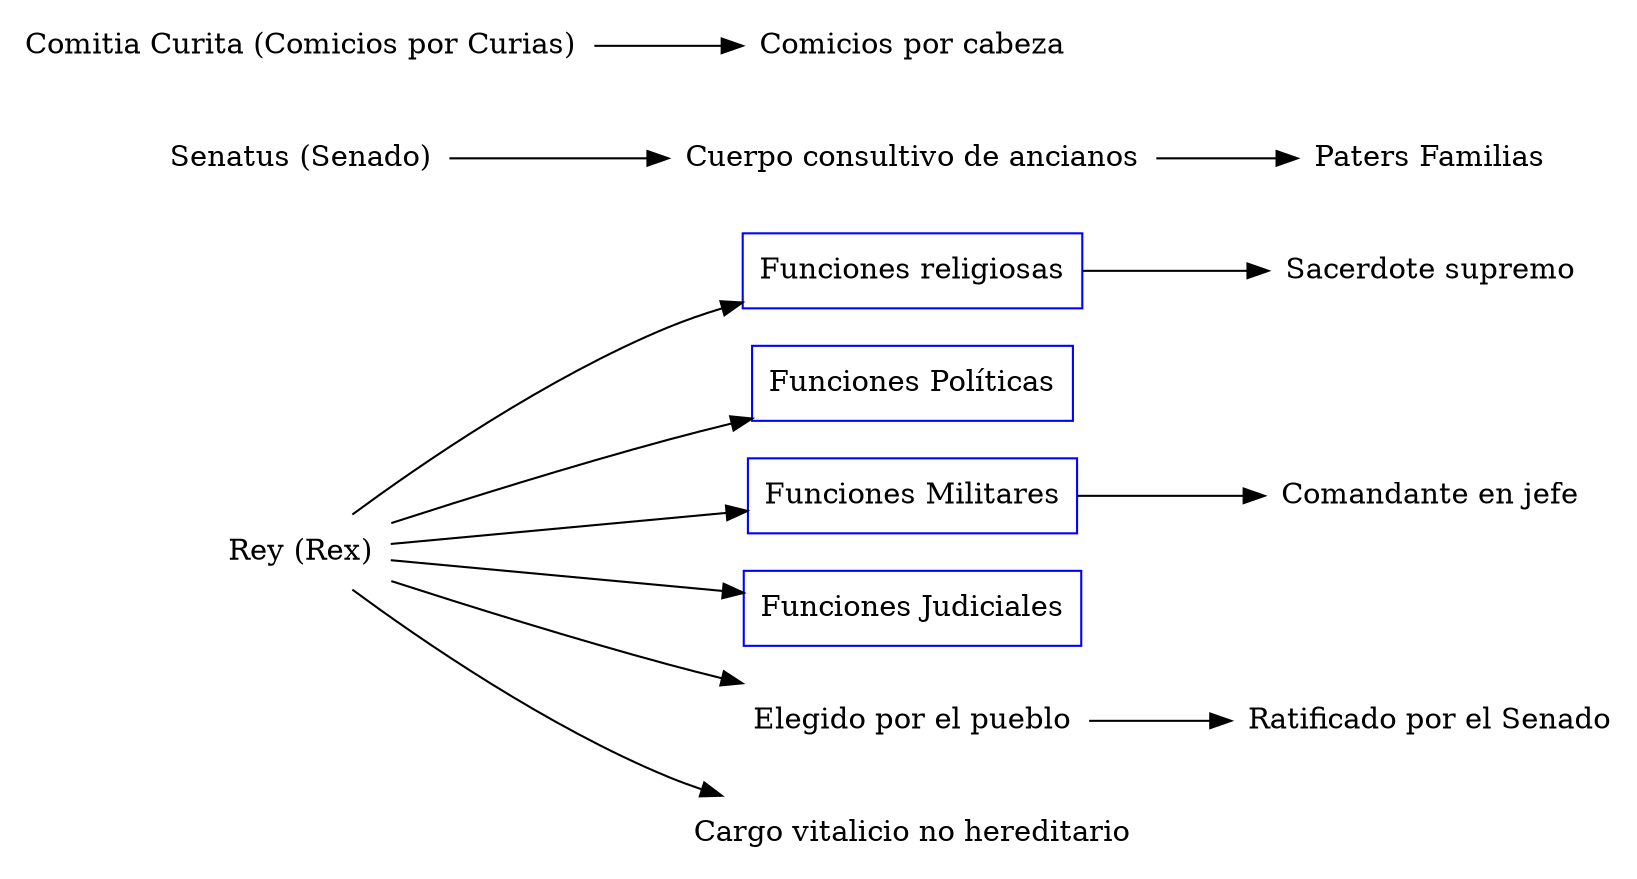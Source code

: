digraph {
  rankdir=LR;
  "Rey (Rex)"[shape=box][color=white]
  "Senatus (Senado)"[shape=box][color=white]
  "Comitia Curita (Comicios por Curias)"[shape=box][color=white]
  "Funciones religiosas"[shape=box][color=blue]
  "Funciones Políticas"[shape=box][color=blue]
  "Funciones Militares"[shape=box][color=blue]
  "Funciones Judiciales"[shape=box][color=blue]
  "Sacerdote supremo"[shape=box][color=white]
  "Comandante en jefe"[shape=box][color=white]
  "Elegido por el pueblo"[shape=box][color=white]
  "Ratificado por el Senado"[shape=box][color=white]
  "Cargo vitalicio no hereditario"[shape=box][color=white]
  "Cuerpo consultivo de ancianos"[shape=box][color=white]
  "Paters Familias"[shape=box][color=white]
  "Comicios por cabeza"[shape=box][color=white]
  "Rey (Rex)"->"Funciones religiosas"[color=black]
  "Rey (Rex)"->"Funciones Políticas"[color=black]
  "Rey (Rex)"->"Funciones Militares"[color=black]
  "Rey (Rex)"->"Funciones Judiciales"[color=black]
  "Funciones Militares"->"Comandante en jefe"[color=black]
  "Funciones religiosas"->"Sacerdote supremo"[color=black]
  "Rey (Rex)"->"Elegido por el pueblo"[color=black]
  "Elegido por el pueblo"->"Ratificado por el Senado"[color=black]
  "Rey (Rex)"->"Cargo vitalicio no hereditario"[color=black]
  "Senatus (Senado)"->"Cuerpo consultivo de ancianos"[color=black]
  "Cuerpo consultivo de ancianos"->"Paters Familias"[color=black]
  "Comitia Curita (Comicios por Curias)"->"Comicios por cabeza"[color=black]
}